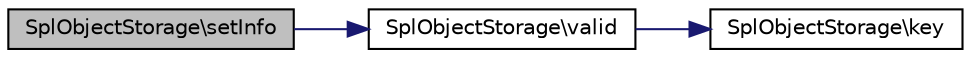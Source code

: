 digraph "SplObjectStorage\setInfo"
{
  edge [fontname="Helvetica",fontsize="10",labelfontname="Helvetica",labelfontsize="10"];
  node [fontname="Helvetica",fontsize="10",shape=record];
  rankdir="LR";
  Node1 [label="SplObjectStorage\\setInfo",height=0.2,width=0.4,color="black", fillcolor="grey75", style="filled" fontcolor="black"];
  Node1 -> Node2 [color="midnightblue",fontsize="10",style="solid",fontname="Helvetica"];
  Node2 [label="SplObjectStorage\\valid",height=0.2,width=0.4,color="black", fillcolor="white", style="filled",URL="$classSplObjectStorage.html#a38d084dd9221b7ef7b52bc539d82a93d"];
  Node2 -> Node3 [color="midnightblue",fontsize="10",style="solid",fontname="Helvetica"];
  Node3 [label="SplObjectStorage\\key",height=0.2,width=0.4,color="black", fillcolor="white", style="filled",URL="$classSplObjectStorage.html#a8eb632bce5505715355f9882fe6df55b"];
}
